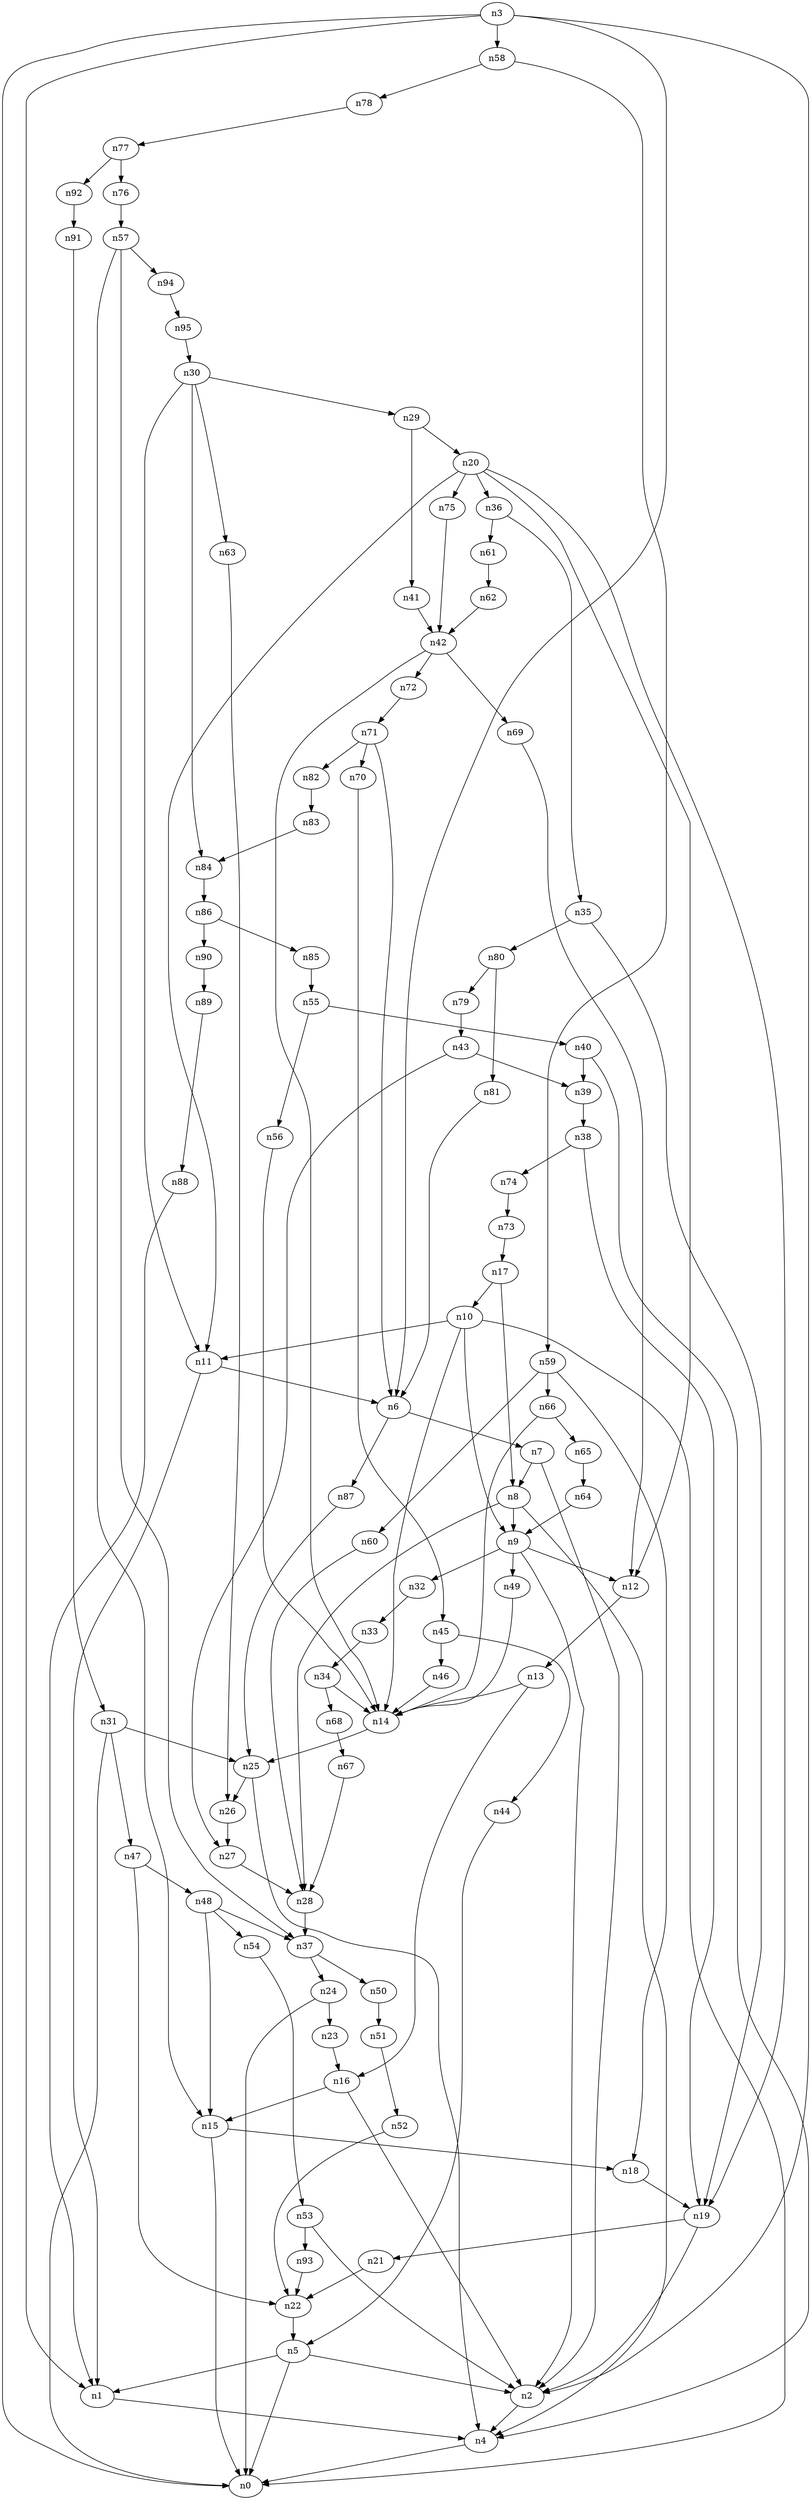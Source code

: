 digraph G {
	n1 -> n4	 [_graphml_id=e4];
	n2 -> n4	 [_graphml_id=e7];
	n3 -> n0	 [_graphml_id=e0];
	n3 -> n1	 [_graphml_id=e3];
	n3 -> n2	 [_graphml_id=e6];
	n3 -> n6	 [_graphml_id=e9];
	n3 -> n58	 [_graphml_id=e95];
	n4 -> n0	 [_graphml_id=e1];
	n5 -> n0	 [_graphml_id=e2];
	n5 -> n1	 [_graphml_id=e5];
	n5 -> n2	 [_graphml_id=e8];
	n6 -> n7	 [_graphml_id=e10];
	n6 -> n87	 [_graphml_id=e140];
	n7 -> n2	 [_graphml_id=e18];
	n7 -> n8	 [_graphml_id=e11];
	n8 -> n4	 [_graphml_id=e12];
	n8 -> n9	 [_graphml_id=e13];
	n8 -> n28	 [_graphml_id=e45];
	n9 -> n2	 [_graphml_id=e28];
	n9 -> n12	 [_graphml_id=e19];
	n9 -> n32	 [_graphml_id=e52];
	n9 -> n49	 [_graphml_id=e80];
	n10 -> n0	 [_graphml_id=e15];
	n10 -> n9	 [_graphml_id=e14];
	n10 -> n11	 [_graphml_id=e16];
	n10 -> n14	 [_graphml_id=e22];
	n11 -> n1	 [_graphml_id=e17];
	n11 -> n6	 [_graphml_id=e71];
	n12 -> n13	 [_graphml_id=e20];
	n13 -> n14	 [_graphml_id=e21];
	n13 -> n16	 [_graphml_id=e41];
	n14 -> n25	 [_graphml_id=e40];
	n15 -> n0	 [_graphml_id=e23];
	n15 -> n18	 [_graphml_id=e29];
	n16 -> n2	 [_graphml_id=e25];
	n16 -> n15	 [_graphml_id=e24];
	n17 -> n8	 [_graphml_id=e26];
	n17 -> n10	 [_graphml_id=e27];
	n18 -> n19	 [_graphml_id=e30];
	n19 -> n2	 [_graphml_id=e51];
	n19 -> n21	 [_graphml_id=e33];
	n20 -> n11	 [_graphml_id=e61];
	n20 -> n12	 [_graphml_id=e32];
	n20 -> n19	 [_graphml_id=e31];
	n20 -> n36	 [_graphml_id=e58];
	n20 -> n75	 [_graphml_id=e121];
	n21 -> n22	 [_graphml_id=e34];
	n22 -> n5	 [_graphml_id=e35];
	n23 -> n16	 [_graphml_id=e36];
	n24 -> n0	 [_graphml_id=e38];
	n24 -> n23	 [_graphml_id=e37];
	n25 -> n4	 [_graphml_id=e39];
	n25 -> n26	 [_graphml_id=e42];
	n26 -> n27	 [_graphml_id=e43];
	n27 -> n28	 [_graphml_id=e44];
	n28 -> n37	 [_graphml_id=e60];
	n29 -> n20	 [_graphml_id=e46];
	n29 -> n41	 [_graphml_id=e66];
	n30 -> n11	 [_graphml_id=e48];
	n30 -> n29	 [_graphml_id=e47];
	n30 -> n63	 [_graphml_id=e102];
	n30 -> n84	 [_graphml_id=e136];
	n31 -> n0	 [_graphml_id=e50];
	n31 -> n25	 [_graphml_id=e49];
	n31 -> n47	 [_graphml_id=e76];
	n32 -> n33	 [_graphml_id=e53];
	n33 -> n34	 [_graphml_id=e54];
	n34 -> n14	 [_graphml_id=e55];
	n34 -> n68	 [_graphml_id=e110];
	n35 -> n19	 [_graphml_id=e56];
	n35 -> n80	 [_graphml_id=e130];
	n36 -> n35	 [_graphml_id=e57];
	n36 -> n61	 [_graphml_id=e99];
	n37 -> n24	 [_graphml_id=e59];
	n37 -> n50	 [_graphml_id=e82];
	n38 -> n19	 [_graphml_id=e62];
	n38 -> n74	 [_graphml_id=e120];
	n39 -> n38	 [_graphml_id=e63];
	n40 -> n4	 [_graphml_id=e65];
	n40 -> n39	 [_graphml_id=e64];
	n41 -> n42	 [_graphml_id=e67];
	n42 -> n14	 [_graphml_id=e68];
	n42 -> n69	 [_graphml_id=e112];
	n42 -> n72	 [_graphml_id=e117];
	n43 -> n27	 [_graphml_id=e70];
	n43 -> n39	 [_graphml_id=e69];
	n44 -> n5	 [_graphml_id=e72];
	n45 -> n44	 [_graphml_id=e73];
	n45 -> n46	 [_graphml_id=e74];
	n46 -> n14	 [_graphml_id=e75];
	n47 -> n22	 [_graphml_id=e81];
	n47 -> n48	 [_graphml_id=e77];
	n48 -> n15	 [_graphml_id=e78];
	n48 -> n37	 [_graphml_id=e94];
	n48 -> n54	 [_graphml_id=e88];
	n49 -> n14	 [_graphml_id=e79];
	n50 -> n51	 [_graphml_id=e83];
	n51 -> n52	 [_graphml_id=e84];
	n52 -> n22	 [_graphml_id=e85];
	n53 -> n2	 [_graphml_id=e86];
	n53 -> n93	 [_graphml_id=e151];
	n54 -> n53	 [_graphml_id=e87];
	n55 -> n40	 [_graphml_id=e89];
	n55 -> n56	 [_graphml_id=e90];
	n56 -> n14	 [_graphml_id=e91];
	n57 -> n15	 [_graphml_id=e92];
	n57 -> n37	 [_graphml_id=e93];
	n57 -> n94	 [_graphml_id=e152];
	n58 -> n59	 [_graphml_id=e96];
	n58 -> n78	 [_graphml_id=e127];
	n59 -> n18	 [_graphml_id=e113];
	n59 -> n60	 [_graphml_id=e97];
	n59 -> n66	 [_graphml_id=e142];
	n60 -> n28	 [_graphml_id=e98];
	n61 -> n62	 [_graphml_id=e100];
	n62 -> n42	 [_graphml_id=e101];
	n63 -> n26	 [_graphml_id=e103];
	n64 -> n9	 [_graphml_id=e104];
	n65 -> n64	 [_graphml_id=e105];
	n66 -> n14	 [_graphml_id=e107];
	n66 -> n65	 [_graphml_id=e106];
	n67 -> n28	 [_graphml_id=e108];
	n68 -> n67	 [_graphml_id=e109];
	n69 -> n12	 [_graphml_id=e111];
	n70 -> n45	 [_graphml_id=e114];
	n71 -> n6	 [_graphml_id=e123];
	n71 -> n70	 [_graphml_id=e115];
	n71 -> n82	 [_graphml_id=e133];
	n72 -> n71	 [_graphml_id=e116];
	n73 -> n17	 [_graphml_id=e118];
	n74 -> n73	 [_graphml_id=e119];
	n75 -> n42	 [_graphml_id=e122];
	n76 -> n57	 [_graphml_id=e124];
	n77 -> n76	 [_graphml_id=e125];
	n77 -> n92	 [_graphml_id=e149];
	n78 -> n77	 [_graphml_id=e126];
	n79 -> n43	 [_graphml_id=e128];
	n80 -> n79	 [_graphml_id=e129];
	n80 -> n81	 [_graphml_id=e132];
	n81 -> n6	 [_graphml_id=e131];
	n82 -> n83	 [_graphml_id=e134];
	n83 -> n84	 [_graphml_id=e135];
	n84 -> n86	 [_graphml_id=e139];
	n85 -> n55	 [_graphml_id=e137];
	n86 -> n85	 [_graphml_id=e138];
	n86 -> n90	 [_graphml_id=e146];
	n87 -> n25	 [_graphml_id=e141];
	n88 -> n1	 [_graphml_id=e143];
	n89 -> n88	 [_graphml_id=e144];
	n90 -> n89	 [_graphml_id=e145];
	n91 -> n31	 [_graphml_id=e147];
	n92 -> n91	 [_graphml_id=e148];
	n93 -> n22	 [_graphml_id=e150];
	n94 -> n95	 [_graphml_id=e153];
	n95 -> n30	 [_graphml_id=e154];
}
